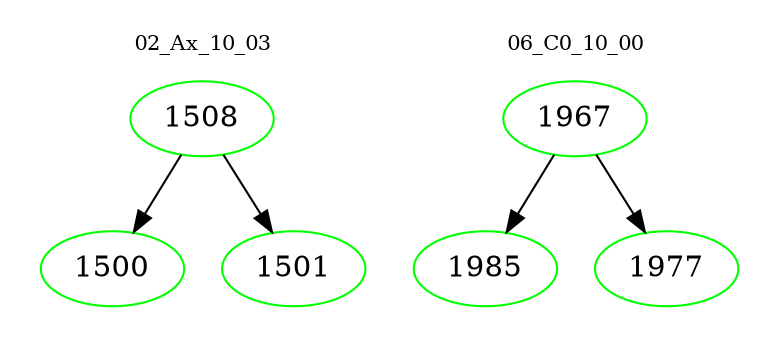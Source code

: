 digraph{
subgraph cluster_0 {
color = white
label = "02_Ax_10_03";
fontsize=10;
T0_1508 [label="1508", color="green"]
T0_1508 -> T0_1500 [color="black"]
T0_1500 [label="1500", color="green"]
T0_1508 -> T0_1501 [color="black"]
T0_1501 [label="1501", color="green"]
}
subgraph cluster_1 {
color = white
label = "06_C0_10_00";
fontsize=10;
T1_1967 [label="1967", color="green"]
T1_1967 -> T1_1985 [color="black"]
T1_1985 [label="1985", color="green"]
T1_1967 -> T1_1977 [color="black"]
T1_1977 [label="1977", color="green"]
}
}
